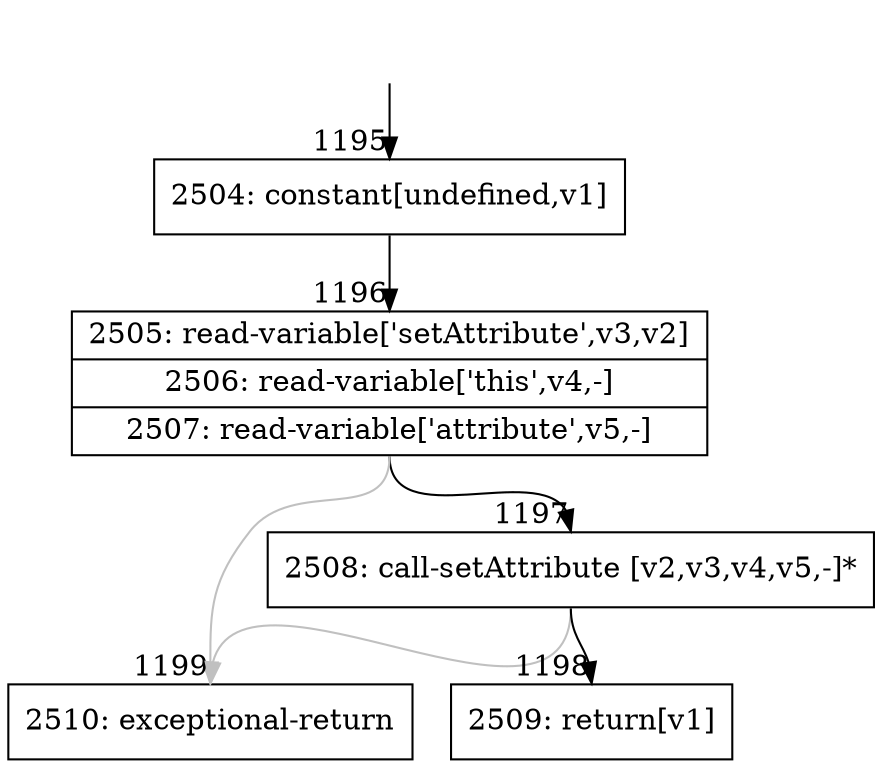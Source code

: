 digraph {
rankdir="TD"
BB_entry117[shape=none,label=""];
BB_entry117 -> BB1195 [tailport=s, headport=n, headlabel="    1195"]
BB1195 [shape=record label="{2504: constant[undefined,v1]}" ] 
BB1195 -> BB1196 [tailport=s, headport=n, headlabel="      1196"]
BB1196 [shape=record label="{2505: read-variable['setAttribute',v3,v2]|2506: read-variable['this',v4,-]|2507: read-variable['attribute',v5,-]}" ] 
BB1196 -> BB1197 [tailport=s, headport=n, headlabel="      1197"]
BB1196 -> BB1199 [tailport=s, headport=n, color=gray, headlabel="      1199"]
BB1197 [shape=record label="{2508: call-setAttribute [v2,v3,v4,v5,-]*}" ] 
BB1197 -> BB1198 [tailport=s, headport=n, headlabel="      1198"]
BB1197 -> BB1199 [tailport=s, headport=n, color=gray]
BB1198 [shape=record label="{2509: return[v1]}" ] 
BB1199 [shape=record label="{2510: exceptional-return}" ] 
//#$~ 620
}
